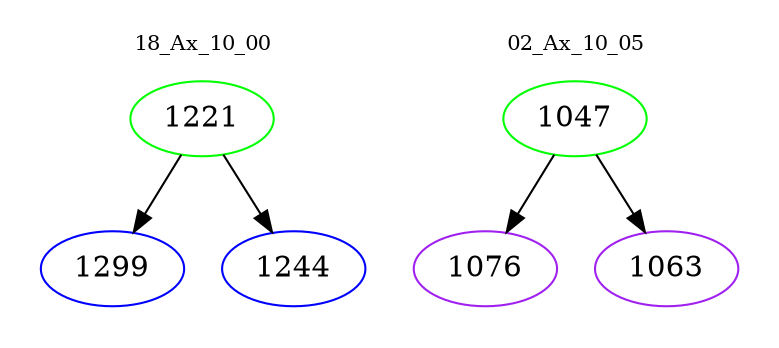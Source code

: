 digraph{
subgraph cluster_0 {
color = white
label = "18_Ax_10_00";
fontsize=10;
T0_1221 [label="1221", color="green"]
T0_1221 -> T0_1299 [color="black"]
T0_1299 [label="1299", color="blue"]
T0_1221 -> T0_1244 [color="black"]
T0_1244 [label="1244", color="blue"]
}
subgraph cluster_1 {
color = white
label = "02_Ax_10_05";
fontsize=10;
T1_1047 [label="1047", color="green"]
T1_1047 -> T1_1076 [color="black"]
T1_1076 [label="1076", color="purple"]
T1_1047 -> T1_1063 [color="black"]
T1_1063 [label="1063", color="purple"]
}
}
